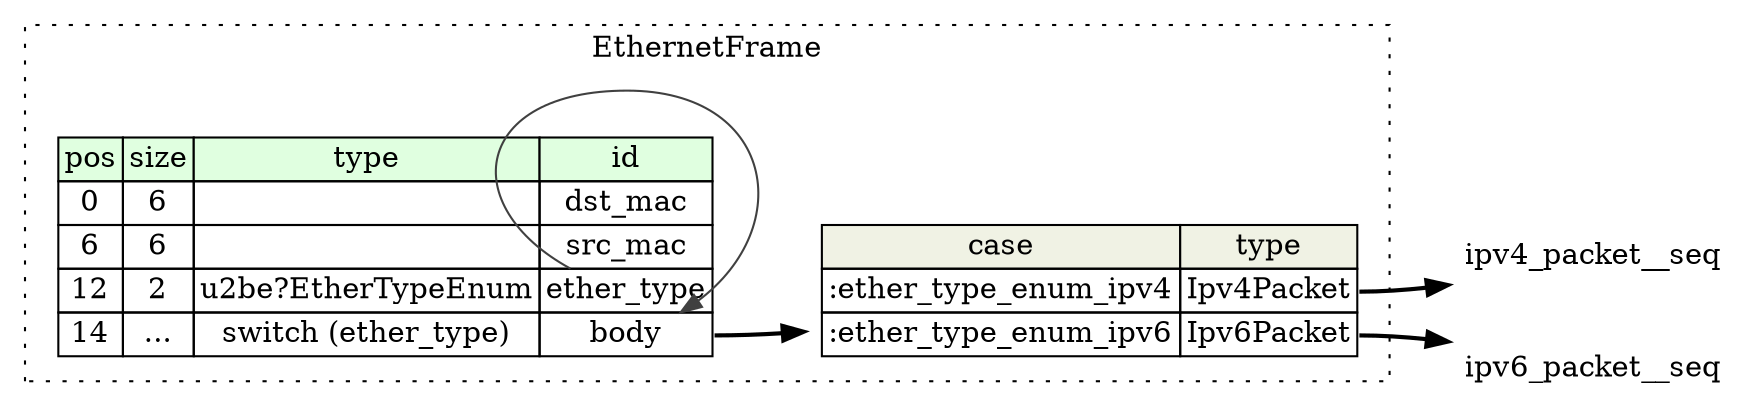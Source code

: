 digraph {
	rankdir=LR;
	node [shape=plaintext];
	subgraph cluster__ethernet_frame {
		label="EthernetFrame";
		graph[style=dotted];

		ethernet_frame__seq [label=<<TABLE BORDER="0" CELLBORDER="1" CELLSPACING="0">
			<TR><TD BGCOLOR="#E0FFE0">pos</TD><TD BGCOLOR="#E0FFE0">size</TD><TD BGCOLOR="#E0FFE0">type</TD><TD BGCOLOR="#E0FFE0">id</TD></TR>
			<TR><TD PORT="dst_mac_pos">0</TD><TD PORT="dst_mac_size">6</TD><TD></TD><TD PORT="dst_mac_type">dst_mac</TD></TR>
			<TR><TD PORT="src_mac_pos">6</TD><TD PORT="src_mac_size">6</TD><TD></TD><TD PORT="src_mac_type">src_mac</TD></TR>
			<TR><TD PORT="ether_type_pos">12</TD><TD PORT="ether_type_size">2</TD><TD>u2be?EtherTypeEnum</TD><TD PORT="ether_type_type">ether_type</TD></TR>
			<TR><TD PORT="body_pos">14</TD><TD PORT="body_size">...</TD><TD>switch (ether_type)</TD><TD PORT="body_type">body</TD></TR>
		</TABLE>>];
ethernet_frame__seq_body_switch [label=<<TABLE BORDER="0" CELLBORDER="1" CELLSPACING="0">
	<TR><TD BGCOLOR="#F0F2E4">case</TD><TD BGCOLOR="#F0F2E4">type</TD></TR>
	<TR><TD>:ether_type_enum_ipv4</TD><TD PORT="case0">Ipv4Packet</TD></TR>
	<TR><TD>:ether_type_enum_ipv6</TD><TD PORT="case1">Ipv6Packet</TD></TR>
</TABLE>>];
	}
	ethernet_frame__seq:body_type -> ethernet_frame__seq_body_switch [style=bold];
	ethernet_frame__seq_body_switch:case0 -> ipv4_packet__seq [style=bold];
	ethernet_frame__seq_body_switch:case1 -> ipv6_packet__seq [style=bold];
	ethernet_frame__seq:ether_type_type -> ethernet_frame__seq:body_type [color="#404040"];
}
